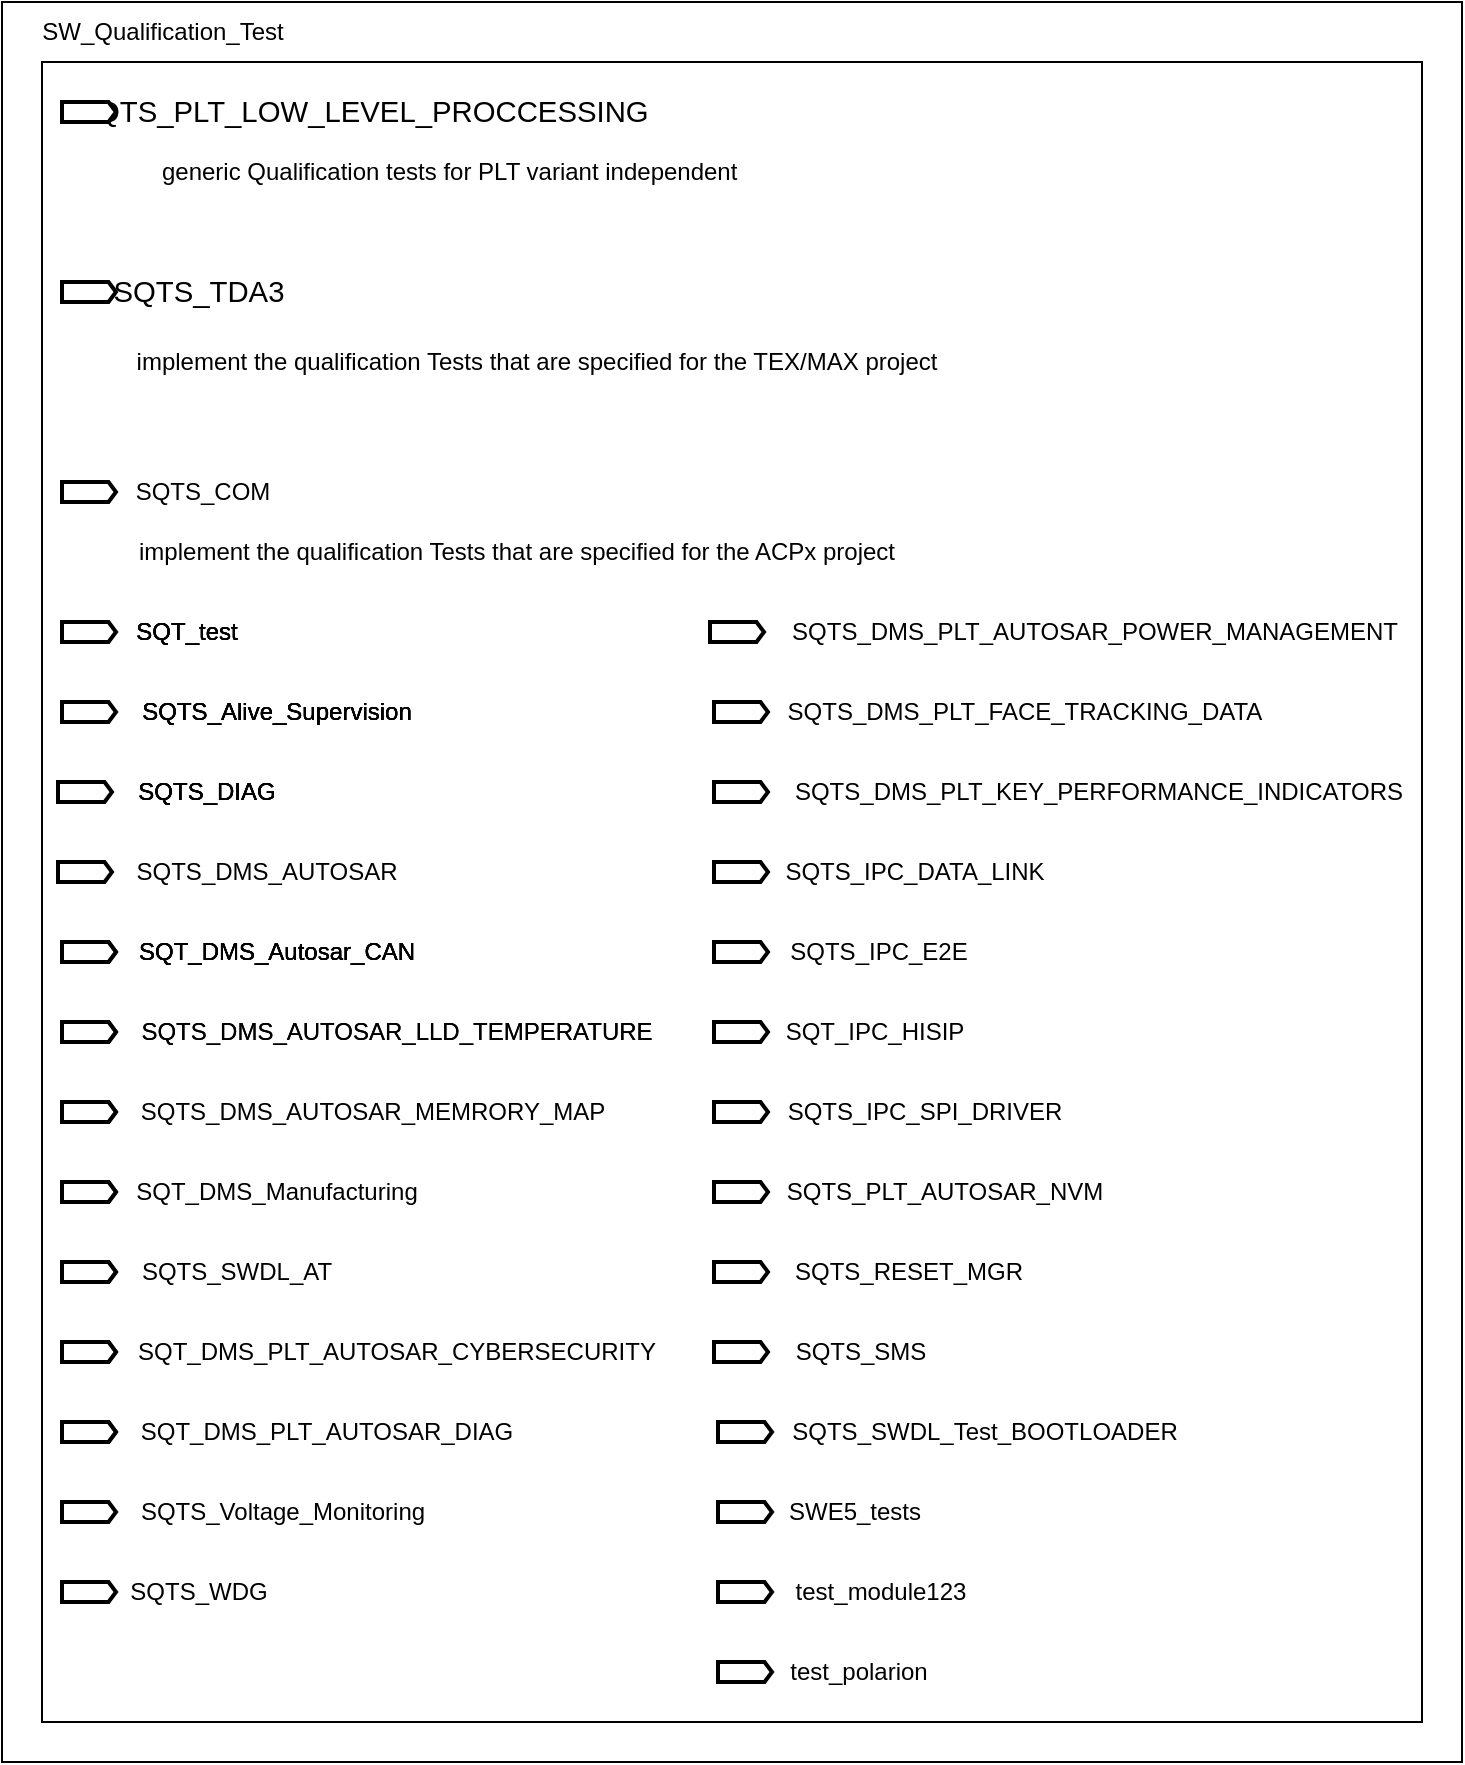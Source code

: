 <mxfile version="20.6.2" type="github">
  <diagram id="prtHgNgQTEPvFCAcTncT" name="Page-1">
    <mxGraphModel dx="1896" dy="1059" grid="1" gridSize="10" guides="1" tooltips="1" connect="1" arrows="1" fold="1" page="1" pageScale="1" pageWidth="827" pageHeight="1169" math="0" shadow="0">
      <root>
        <mxCell id="0" />
        <mxCell id="1" parent="0" />
        <mxCell id="NU90ZFJ5wZLl9fyoopw8-3" value="" style="rounded=0;whiteSpace=wrap;html=1;" vertex="1" parent="1">
          <mxGeometry x="60" y="30" width="730" height="880" as="geometry" />
        </mxCell>
        <mxCell id="NU90ZFJ5wZLl9fyoopw8-1" value="" style="rounded=0;whiteSpace=wrap;html=1;" vertex="1" parent="1">
          <mxGeometry x="80" y="60" width="690" height="830" as="geometry" />
        </mxCell>
        <mxCell id="NU90ZFJ5wZLl9fyoopw8-4" value="SW_Qualification_Test" style="text;html=1;resizable=0;autosize=1;align=center;verticalAlign=middle;points=[];fillColor=none;strokeColor=none;rounded=0;" vertex="1" parent="1">
          <mxGeometry x="70" y="30" width="140" height="30" as="geometry" />
        </mxCell>
        <mxCell id="NU90ZFJ5wZLl9fyoopw8-6" value="&lt;span style=&quot;font-size:11.0pt;font-family:&amp;quot;Calibri&amp;quot;,sans-serif;&lt;br/&gt;mso-ascii-theme-font:minor-latin;mso-fareast-font-family:&amp;quot;Times New Roman&amp;quot;;&lt;br/&gt;mso-fareast-theme-font:minor-fareast;mso-hansi-theme-font:minor-latin;&lt;br/&gt;mso-bidi-font-family:Arial;mso-bidi-theme-font:minor-bidi;mso-ansi-language:&lt;br/&gt;EN-US;mso-fareast-language:EN-US;mso-bidi-language:AR-SA&quot;&gt;SQTS_PLT_LOW_LEVEL_PROCCESSING&lt;/span&gt;" style="text;html=1;resizable=0;autosize=1;align=center;verticalAlign=middle;points=[];fillColor=none;strokeColor=none;rounded=0;" vertex="1" parent="1">
          <mxGeometry x="110" y="70" width="260" height="30" as="geometry" />
        </mxCell>
        <mxCell id="NU90ZFJ5wZLl9fyoopw8-7" value="" style="shape=mxgraph.arrows.signal-in_arrow;html=1;verticalLabelPosition=bottom;verticalAlign=top;strokeWidth=2;strokeColor=#000000;" vertex="1" parent="1">
          <mxGeometry x="90" y="80" width="27" height="10" as="geometry" />
        </mxCell>
        <mxCell id="NU90ZFJ5wZLl9fyoopw8-9" value="generic Qualification tests for PLT variant independent&amp;nbsp;" style="text;html=1;resizable=0;autosize=1;align=center;verticalAlign=middle;points=[];fillColor=none;strokeColor=none;rounded=0;" vertex="1" parent="1">
          <mxGeometry x="130" y="100" width="310" height="30" as="geometry" />
        </mxCell>
        <mxCell id="NU90ZFJ5wZLl9fyoopw8-12" value="&lt;span style=&quot;font-size:11.0pt;font-family:&amp;quot;Calibri&amp;quot;,sans-serif;&lt;br/&gt;mso-ascii-theme-font:minor-latin;mso-fareast-font-family:&amp;quot;Times New Roman&amp;quot;;&lt;br/&gt;mso-fareast-theme-font:minor-fareast;mso-hansi-theme-font:minor-latin;&lt;br/&gt;mso-bidi-font-family:Arial;mso-bidi-theme-font:minor-bidi;mso-ansi-language:&lt;br/&gt;EN-US;mso-fareast-language:EN-US;mso-bidi-language:AR-SA&quot;&gt;SQTS_TDA3&amp;nbsp;&lt;/span&gt;" style="text;html=1;resizable=0;autosize=1;align=center;verticalAlign=middle;points=[];fillColor=none;strokeColor=none;rounded=0;" vertex="1" parent="1">
          <mxGeometry x="110" y="160" width="100" height="30" as="geometry" />
        </mxCell>
        <mxCell id="NU90ZFJ5wZLl9fyoopw8-13" value="" style="shape=mxgraph.arrows.signal-in_arrow;html=1;verticalLabelPosition=bottom;verticalAlign=top;strokeWidth=2;strokeColor=#000000;" vertex="1" parent="1">
          <mxGeometry x="90" y="170" width="27" height="10" as="geometry" />
        </mxCell>
        <mxCell id="NU90ZFJ5wZLl9fyoopw8-14" value="implement the qualification Tests that are specified for the TEX/MAX project" style="text;html=1;resizable=0;autosize=1;align=center;verticalAlign=middle;points=[];fillColor=none;strokeColor=none;rounded=0;" vertex="1" parent="1">
          <mxGeometry x="117" y="195" width="420" height="30" as="geometry" />
        </mxCell>
        <mxCell id="NU90ZFJ5wZLl9fyoopw8-17" value="&lt;span&gt;SQTS_COM&lt;/span&gt;" style="text;html=1;resizable=0;autosize=1;align=center;verticalAlign=middle;points=[];fillColor=none;strokeColor=none;rounded=0;" vertex="1" parent="1">
          <mxGeometry x="115" y="260" width="90" height="30" as="geometry" />
        </mxCell>
        <mxCell id="NU90ZFJ5wZLl9fyoopw8-18" value="" style="shape=mxgraph.arrows.signal-in_arrow;html=1;verticalLabelPosition=bottom;verticalAlign=top;strokeWidth=2;strokeColor=#000000;" vertex="1" parent="1">
          <mxGeometry x="90" y="270" width="27" height="10" as="geometry" />
        </mxCell>
        <mxCell id="NU90ZFJ5wZLl9fyoopw8-19" value="implement the qualification Tests that are specified for the ACPx project" style="text;html=1;resizable=0;autosize=1;align=center;verticalAlign=middle;points=[];fillColor=none;strokeColor=none;rounded=0;" vertex="1" parent="1">
          <mxGeometry x="117" y="290" width="400" height="30" as="geometry" />
        </mxCell>
        <mxCell id="NU90ZFJ5wZLl9fyoopw8-32" value="SQT_test" style="text;html=1;resizable=0;autosize=1;align=center;verticalAlign=middle;points=[];fillColor=none;strokeColor=none;rounded=0;" vertex="1" parent="1">
          <mxGeometry x="117" y="330" width="70" height="30" as="geometry" />
        </mxCell>
        <mxCell id="NU90ZFJ5wZLl9fyoopw8-33" value="" style="shape=mxgraph.arrows.signal-in_arrow;html=1;verticalLabelPosition=bottom;verticalAlign=top;strokeWidth=2;strokeColor=#000000;" vertex="1" parent="1">
          <mxGeometry x="90" y="340" width="27" height="10" as="geometry" />
        </mxCell>
        <mxCell id="NU90ZFJ5wZLl9fyoopw8-34" value="SQTS_Alive_Supervision" style="text;html=1;resizable=0;autosize=1;align=center;verticalAlign=middle;points=[];fillColor=none;strokeColor=none;rounded=0;" vertex="1" parent="1">
          <mxGeometry x="117" y="370" width="160" height="30" as="geometry" />
        </mxCell>
        <mxCell id="NU90ZFJ5wZLl9fyoopw8-35" value="" style="shape=mxgraph.arrows.signal-in_arrow;html=1;verticalLabelPosition=bottom;verticalAlign=top;strokeWidth=2;strokeColor=#000000;" vertex="1" parent="1">
          <mxGeometry x="90" y="380" width="27" height="10" as="geometry" />
        </mxCell>
        <mxCell id="NU90ZFJ5wZLl9fyoopw8-36" value="SQTS_DIAG" style="text;html=1;resizable=0;autosize=1;align=center;verticalAlign=middle;points=[];fillColor=none;strokeColor=none;rounded=0;" vertex="1" parent="1">
          <mxGeometry x="117" y="410" width="90" height="30" as="geometry" />
        </mxCell>
        <mxCell id="NU90ZFJ5wZLl9fyoopw8-38" value="SQTS_DMS_AUTOSAR" style="text;html=1;resizable=0;autosize=1;align=center;verticalAlign=middle;points=[];fillColor=none;strokeColor=none;rounded=0;" vertex="1" parent="1">
          <mxGeometry x="117" y="450" width="150" height="30" as="geometry" />
        </mxCell>
        <mxCell id="NU90ZFJ5wZLl9fyoopw8-40" value="SQT_DMS_Autosar_CAN" style="text;html=1;resizable=0;autosize=1;align=center;verticalAlign=middle;points=[];fillColor=none;strokeColor=none;rounded=0;" vertex="1" parent="1">
          <mxGeometry x="117" y="490" width="160" height="30" as="geometry" />
        </mxCell>
        <mxCell id="NU90ZFJ5wZLl9fyoopw8-42" value="SQTS_DMS_AUTOSAR_LLD_TEMPERATURE" style="text;html=1;resizable=0;autosize=1;align=center;verticalAlign=middle;points=[];fillColor=none;strokeColor=none;rounded=0;" vertex="1" parent="1">
          <mxGeometry x="117" y="530" width="280" height="30" as="geometry" />
        </mxCell>
        <mxCell id="NU90ZFJ5wZLl9fyoopw8-44" value="SQTS_DMS_AUTOSAR_MEMRORY_MAP" style="text;html=1;resizable=0;autosize=1;align=center;verticalAlign=middle;points=[];fillColor=none;strokeColor=none;rounded=0;" vertex="1" parent="1">
          <mxGeometry x="115" y="569.5" width="260" height="30" as="geometry" />
        </mxCell>
        <mxCell id="NU90ZFJ5wZLl9fyoopw8-46" value="" style="shape=mxgraph.arrows.signal-in_arrow;html=1;verticalLabelPosition=bottom;verticalAlign=top;strokeWidth=2;strokeColor=#000000;" vertex="1" parent="1">
          <mxGeometry x="88" y="420" width="27" height="10" as="geometry" />
        </mxCell>
        <mxCell id="NU90ZFJ5wZLl9fyoopw8-47" value="" style="shape=mxgraph.arrows.signal-in_arrow;html=1;verticalLabelPosition=bottom;verticalAlign=top;strokeWidth=2;strokeColor=#000000;" vertex="1" parent="1">
          <mxGeometry x="88" y="460" width="27" height="10" as="geometry" />
        </mxCell>
        <mxCell id="NU90ZFJ5wZLl9fyoopw8-52" value="" style="shape=mxgraph.arrows.signal-in_arrow;html=1;verticalLabelPosition=bottom;verticalAlign=top;strokeWidth=2;strokeColor=#000000;" vertex="1" parent="1">
          <mxGeometry x="90" y="500" width="27" height="10" as="geometry" />
        </mxCell>
        <mxCell id="NU90ZFJ5wZLl9fyoopw8-53" value="" style="shape=mxgraph.arrows.signal-in_arrow;html=1;verticalLabelPosition=bottom;verticalAlign=top;strokeWidth=2;strokeColor=#000000;" vertex="1" parent="1">
          <mxGeometry x="90" y="540" width="27" height="10" as="geometry" />
        </mxCell>
        <mxCell id="NU90ZFJ5wZLl9fyoopw8-56" value="" style="shape=mxgraph.arrows.signal-in_arrow;html=1;verticalLabelPosition=bottom;verticalAlign=top;strokeWidth=2;strokeColor=#000000;" vertex="1" parent="1">
          <mxGeometry x="90" y="580" width="27" height="10" as="geometry" />
        </mxCell>
        <mxCell id="NU90ZFJ5wZLl9fyoopw8-57" value="" style="shape=mxgraph.arrows.signal-in_arrow;html=1;verticalLabelPosition=bottom;verticalAlign=top;strokeWidth=2;strokeColor=#000000;" vertex="1" parent="1">
          <mxGeometry x="90" y="620" width="27" height="10" as="geometry" />
        </mxCell>
        <mxCell id="NU90ZFJ5wZLl9fyoopw8-58" value="" style="shape=mxgraph.arrows.signal-in_arrow;html=1;verticalLabelPosition=bottom;verticalAlign=top;strokeWidth=2;strokeColor=#000000;" vertex="1" parent="1">
          <mxGeometry x="90" y="660" width="27" height="10" as="geometry" />
        </mxCell>
        <mxCell id="NU90ZFJ5wZLl9fyoopw8-59" value="" style="shape=mxgraph.arrows.signal-in_arrow;html=1;verticalLabelPosition=bottom;verticalAlign=top;strokeWidth=2;strokeColor=#000000;" vertex="1" parent="1">
          <mxGeometry x="90" y="700" width="27" height="10" as="geometry" />
        </mxCell>
        <mxCell id="NU90ZFJ5wZLl9fyoopw8-60" value="" style="shape=mxgraph.arrows.signal-in_arrow;html=1;verticalLabelPosition=bottom;verticalAlign=top;strokeWidth=2;strokeColor=#000000;" vertex="1" parent="1">
          <mxGeometry x="90" y="740" width="27" height="10" as="geometry" />
        </mxCell>
        <mxCell id="NU90ZFJ5wZLl9fyoopw8-62" value="SQT_test" style="text;html=1;resizable=0;autosize=1;align=center;verticalAlign=middle;points=[];fillColor=none;strokeColor=none;rounded=0;" vertex="1" parent="1">
          <mxGeometry x="117" y="330" width="70" height="30" as="geometry" />
        </mxCell>
        <mxCell id="NU90ZFJ5wZLl9fyoopw8-63" value="SQTS_Alive_Supervision" style="text;html=1;resizable=0;autosize=1;align=center;verticalAlign=middle;points=[];fillColor=none;strokeColor=none;rounded=0;" vertex="1" parent="1">
          <mxGeometry x="117" y="370" width="160" height="30" as="geometry" />
        </mxCell>
        <mxCell id="NU90ZFJ5wZLl9fyoopw8-64" value="SQTS_DIAG" style="text;html=1;resizable=0;autosize=1;align=center;verticalAlign=middle;points=[];fillColor=none;strokeColor=none;rounded=0;" vertex="1" parent="1">
          <mxGeometry x="117" y="410" width="90" height="30" as="geometry" />
        </mxCell>
        <mxCell id="NU90ZFJ5wZLl9fyoopw8-65" value="SQT_DMS_Autosar_CAN" style="text;html=1;resizable=0;autosize=1;align=center;verticalAlign=middle;points=[];fillColor=none;strokeColor=none;rounded=0;" vertex="1" parent="1">
          <mxGeometry x="117" y="490" width="160" height="30" as="geometry" />
        </mxCell>
        <mxCell id="NU90ZFJ5wZLl9fyoopw8-66" value="SQT_test" style="text;html=1;resizable=0;autosize=1;align=center;verticalAlign=middle;points=[];fillColor=none;strokeColor=none;rounded=0;" vertex="1" parent="1">
          <mxGeometry x="117" y="330" width="70" height="30" as="geometry" />
        </mxCell>
        <mxCell id="NU90ZFJ5wZLl9fyoopw8-67" value="SQTS_Alive_Supervision" style="text;html=1;resizable=0;autosize=1;align=center;verticalAlign=middle;points=[];fillColor=none;strokeColor=none;rounded=0;" vertex="1" parent="1">
          <mxGeometry x="117" y="370" width="160" height="30" as="geometry" />
        </mxCell>
        <mxCell id="NU90ZFJ5wZLl9fyoopw8-68" value="SQTS_DIAG" style="text;html=1;resizable=0;autosize=1;align=center;verticalAlign=middle;points=[];fillColor=none;strokeColor=none;rounded=0;" vertex="1" parent="1">
          <mxGeometry x="117" y="410" width="90" height="30" as="geometry" />
        </mxCell>
        <mxCell id="NU90ZFJ5wZLl9fyoopw8-69" value="SQT_DMS_Autosar_CAN" style="text;html=1;resizable=0;autosize=1;align=center;verticalAlign=middle;points=[];fillColor=none;strokeColor=none;rounded=0;" vertex="1" parent="1">
          <mxGeometry x="117" y="490" width="160" height="30" as="geometry" />
        </mxCell>
        <mxCell id="NU90ZFJ5wZLl9fyoopw8-70" value="SQT_test" style="text;html=1;resizable=0;autosize=1;align=center;verticalAlign=middle;points=[];fillColor=none;strokeColor=none;rounded=0;" vertex="1" parent="1">
          <mxGeometry x="117" y="330" width="70" height="30" as="geometry" />
        </mxCell>
        <mxCell id="NU90ZFJ5wZLl9fyoopw8-71" value="SQTS_Alive_Supervision" style="text;html=1;resizable=0;autosize=1;align=center;verticalAlign=middle;points=[];fillColor=none;strokeColor=none;rounded=0;" vertex="1" parent="1">
          <mxGeometry x="117" y="370" width="160" height="30" as="geometry" />
        </mxCell>
        <mxCell id="NU90ZFJ5wZLl9fyoopw8-72" value="SQTS_DIAG" style="text;html=1;resizable=0;autosize=1;align=center;verticalAlign=middle;points=[];fillColor=none;strokeColor=none;rounded=0;" vertex="1" parent="1">
          <mxGeometry x="117" y="410" width="90" height="30" as="geometry" />
        </mxCell>
        <mxCell id="NU90ZFJ5wZLl9fyoopw8-73" value="SQT_DMS_Autosar_CAN" style="text;html=1;resizable=0;autosize=1;align=center;verticalAlign=middle;points=[];fillColor=none;strokeColor=none;rounded=0;" vertex="1" parent="1">
          <mxGeometry x="117" y="490" width="160" height="30" as="geometry" />
        </mxCell>
        <mxCell id="NU90ZFJ5wZLl9fyoopw8-75" value="SQTS_DMS_AUTOSAR_LLD_TEMPERATURE" style="text;html=1;resizable=0;autosize=1;align=center;verticalAlign=middle;points=[];fillColor=none;strokeColor=none;rounded=0;" vertex="1" parent="1">
          <mxGeometry x="117" y="530" width="280" height="30" as="geometry" />
        </mxCell>
        <mxCell id="NU90ZFJ5wZLl9fyoopw8-76" value="SQT_DMS_PLT_AUTOSAR_DIAG" style="text;html=1;resizable=0;autosize=1;align=center;verticalAlign=middle;points=[];fillColor=none;strokeColor=none;rounded=0;" vertex="1" parent="1">
          <mxGeometry x="117" y="730" width="210" height="30" as="geometry" />
        </mxCell>
        <mxCell id="NU90ZFJ5wZLl9fyoopw8-77" value="SQT_DMS_Manufacturing" style="text;html=1;resizable=0;autosize=1;align=center;verticalAlign=middle;points=[];fillColor=none;strokeColor=none;rounded=0;" vertex="1" parent="1">
          <mxGeometry x="117" y="610" width="160" height="30" as="geometry" />
        </mxCell>
        <mxCell id="NU90ZFJ5wZLl9fyoopw8-78" value="SQTS_SWDL_AT" style="text;html=1;resizable=0;autosize=1;align=center;verticalAlign=middle;points=[];fillColor=none;strokeColor=none;rounded=0;" vertex="1" parent="1">
          <mxGeometry x="117" y="650" width="120" height="30" as="geometry" />
        </mxCell>
        <mxCell id="NU90ZFJ5wZLl9fyoopw8-79" value="SQT_DMS_PLT_AUTOSAR_CYBERSECURITY" style="text;html=1;resizable=0;autosize=1;align=center;verticalAlign=middle;points=[];fillColor=none;strokeColor=none;rounded=0;" vertex="1" parent="1">
          <mxGeometry x="117" y="690" width="280" height="30" as="geometry" />
        </mxCell>
        <mxCell id="NU90ZFJ5wZLl9fyoopw8-80" value="SQTS_DMS_PLT_AUTOSAR_POWER_MANAGEMENT" style="text;html=1;resizable=0;autosize=1;align=center;verticalAlign=middle;points=[];fillColor=none;strokeColor=none;rounded=0;" vertex="1" parent="1">
          <mxGeometry x="441" y="330" width="330" height="30" as="geometry" />
        </mxCell>
        <mxCell id="NU90ZFJ5wZLl9fyoopw8-81" value="SQTS_DMS_PLT_KEY_PERFORMANCE_INDICATORS" style="text;html=1;resizable=0;autosize=1;align=center;verticalAlign=middle;points=[];fillColor=none;strokeColor=none;rounded=0;" vertex="1" parent="1">
          <mxGeometry x="443" y="410" width="330" height="30" as="geometry" />
        </mxCell>
        <mxCell id="NU90ZFJ5wZLl9fyoopw8-82" value="SQTS_DMS_PLT_FACE_TRACKING_DATA" style="text;html=1;resizable=0;autosize=1;align=center;verticalAlign=middle;points=[];fillColor=none;strokeColor=none;rounded=0;" vertex="1" parent="1">
          <mxGeometry x="441" y="370" width="260" height="30" as="geometry" />
        </mxCell>
        <mxCell id="NU90ZFJ5wZLl9fyoopw8-83" value="" style="shape=mxgraph.arrows.signal-in_arrow;html=1;verticalLabelPosition=bottom;verticalAlign=top;strokeWidth=2;strokeColor=#000000;" vertex="1" parent="1">
          <mxGeometry x="90" y="740" width="27" height="10" as="geometry" />
        </mxCell>
        <mxCell id="NU90ZFJ5wZLl9fyoopw8-84" value="" style="shape=mxgraph.arrows.signal-in_arrow;html=1;verticalLabelPosition=bottom;verticalAlign=top;strokeWidth=2;strokeColor=#000000;" vertex="1" parent="1">
          <mxGeometry x="90" y="700" width="27" height="10" as="geometry" />
        </mxCell>
        <mxCell id="NU90ZFJ5wZLl9fyoopw8-85" value="" style="shape=mxgraph.arrows.signal-in_arrow;html=1;verticalLabelPosition=bottom;verticalAlign=top;strokeWidth=2;strokeColor=#000000;" vertex="1" parent="1">
          <mxGeometry x="90" y="660" width="27" height="10" as="geometry" />
        </mxCell>
        <mxCell id="NU90ZFJ5wZLl9fyoopw8-86" value="" style="shape=mxgraph.arrows.signal-in_arrow;html=1;verticalLabelPosition=bottom;verticalAlign=top;strokeWidth=2;strokeColor=#000000;" vertex="1" parent="1">
          <mxGeometry x="90" y="620" width="27" height="10" as="geometry" />
        </mxCell>
        <mxCell id="NU90ZFJ5wZLl9fyoopw8-87" value="" style="shape=mxgraph.arrows.signal-in_arrow;html=1;verticalLabelPosition=bottom;verticalAlign=top;strokeWidth=2;strokeColor=#000000;" vertex="1" parent="1">
          <mxGeometry x="90" y="580" width="27" height="10" as="geometry" />
        </mxCell>
        <mxCell id="NU90ZFJ5wZLl9fyoopw8-88" value="" style="shape=mxgraph.arrows.signal-in_arrow;html=1;verticalLabelPosition=bottom;verticalAlign=top;strokeWidth=2;strokeColor=#000000;" vertex="1" parent="1">
          <mxGeometry x="90" y="540" width="27" height="10" as="geometry" />
        </mxCell>
        <mxCell id="NU90ZFJ5wZLl9fyoopw8-89" value="" style="shape=mxgraph.arrows.signal-in_arrow;html=1;verticalLabelPosition=bottom;verticalAlign=top;strokeWidth=2;strokeColor=#000000;" vertex="1" parent="1">
          <mxGeometry x="90" y="500" width="27" height="10" as="geometry" />
        </mxCell>
        <mxCell id="NU90ZFJ5wZLl9fyoopw8-90" value="" style="shape=mxgraph.arrows.signal-in_arrow;html=1;verticalLabelPosition=bottom;verticalAlign=top;strokeWidth=2;strokeColor=#000000;" vertex="1" parent="1">
          <mxGeometry x="414" y="340" width="27" height="10" as="geometry" />
        </mxCell>
        <mxCell id="NU90ZFJ5wZLl9fyoopw8-91" value="" style="shape=mxgraph.arrows.signal-in_arrow;html=1;verticalLabelPosition=bottom;verticalAlign=top;strokeWidth=2;strokeColor=#000000;" vertex="1" parent="1">
          <mxGeometry x="416" y="620" width="27" height="10" as="geometry" />
        </mxCell>
        <mxCell id="NU90ZFJ5wZLl9fyoopw8-92" value="" style="shape=mxgraph.arrows.signal-in_arrow;html=1;verticalLabelPosition=bottom;verticalAlign=top;strokeWidth=2;strokeColor=#000000;" vertex="1" parent="1">
          <mxGeometry x="416" y="580" width="27" height="10" as="geometry" />
        </mxCell>
        <mxCell id="NU90ZFJ5wZLl9fyoopw8-93" value="" style="shape=mxgraph.arrows.signal-in_arrow;html=1;verticalLabelPosition=bottom;verticalAlign=top;strokeWidth=2;strokeColor=#000000;" vertex="1" parent="1">
          <mxGeometry x="416" y="540" width="27" height="10" as="geometry" />
        </mxCell>
        <mxCell id="NU90ZFJ5wZLl9fyoopw8-94" value="" style="shape=mxgraph.arrows.signal-in_arrow;html=1;verticalLabelPosition=bottom;verticalAlign=top;strokeWidth=2;strokeColor=#000000;" vertex="1" parent="1">
          <mxGeometry x="416" y="500" width="27" height="10" as="geometry" />
        </mxCell>
        <mxCell id="NU90ZFJ5wZLl9fyoopw8-95" value="" style="shape=mxgraph.arrows.signal-in_arrow;html=1;verticalLabelPosition=bottom;verticalAlign=top;strokeWidth=2;strokeColor=#000000;" vertex="1" parent="1">
          <mxGeometry x="416" y="460" width="27" height="10" as="geometry" />
        </mxCell>
        <mxCell id="NU90ZFJ5wZLl9fyoopw8-96" value="" style="shape=mxgraph.arrows.signal-in_arrow;html=1;verticalLabelPosition=bottom;verticalAlign=top;strokeWidth=2;strokeColor=#000000;" vertex="1" parent="1">
          <mxGeometry x="416" y="420" width="27" height="10" as="geometry" />
        </mxCell>
        <mxCell id="NU90ZFJ5wZLl9fyoopw8-97" value="" style="shape=mxgraph.arrows.signal-in_arrow;html=1;verticalLabelPosition=bottom;verticalAlign=top;strokeWidth=2;strokeColor=#000000;" vertex="1" parent="1">
          <mxGeometry x="416" y="380" width="27" height="10" as="geometry" />
        </mxCell>
        <mxCell id="NU90ZFJ5wZLl9fyoopw8-98" value="SQTS_IPC_SPI_DRIVER" style="text;html=1;resizable=0;autosize=1;align=center;verticalAlign=middle;points=[];fillColor=none;strokeColor=none;rounded=0;" vertex="1" parent="1">
          <mxGeometry x="441" y="570" width="160" height="30" as="geometry" />
        </mxCell>
        <mxCell id="NU90ZFJ5wZLl9fyoopw8-99" value="SQTS_SMS" style="text;html=1;resizable=0;autosize=1;align=center;verticalAlign=middle;points=[];fillColor=none;strokeColor=none;rounded=0;" vertex="1" parent="1">
          <mxGeometry x="444" y="690" width="90" height="30" as="geometry" />
        </mxCell>
        <mxCell id="NU90ZFJ5wZLl9fyoopw8-100" value="SQTS_IPC_DATA_LINK" style="text;html=1;resizable=0;autosize=1;align=center;verticalAlign=middle;points=[];fillColor=none;strokeColor=none;rounded=0;" vertex="1" parent="1">
          <mxGeometry x="441" y="450" width="150" height="30" as="geometry" />
        </mxCell>
        <mxCell id="NU90ZFJ5wZLl9fyoopw8-101" value="SQTS_IPC_E2E" style="text;html=1;resizable=0;autosize=1;align=center;verticalAlign=middle;points=[];fillColor=none;strokeColor=none;rounded=0;" vertex="1" parent="1">
          <mxGeometry x="443" y="490" width="110" height="30" as="geometry" />
        </mxCell>
        <mxCell id="NU90ZFJ5wZLl9fyoopw8-102" value="SQT_IPC_HISIP" style="text;html=1;resizable=0;autosize=1;align=center;verticalAlign=middle;points=[];fillColor=none;strokeColor=none;rounded=0;" vertex="1" parent="1">
          <mxGeometry x="441" y="530" width="110" height="30" as="geometry" />
        </mxCell>
        <mxCell id="NU90ZFJ5wZLl9fyoopw8-103" value="SQTS_PLT_AUTOSAR_NVM" style="text;html=1;resizable=0;autosize=1;align=center;verticalAlign=middle;points=[];fillColor=none;strokeColor=none;rounded=0;" vertex="1" parent="1">
          <mxGeometry x="441" y="610" width="180" height="30" as="geometry" />
        </mxCell>
        <mxCell id="NU90ZFJ5wZLl9fyoopw8-104" value="SQTS_RESET_MGR" style="text;html=1;resizable=0;autosize=1;align=center;verticalAlign=middle;points=[];fillColor=none;strokeColor=none;rounded=0;" vertex="1" parent="1">
          <mxGeometry x="443" y="650" width="140" height="30" as="geometry" />
        </mxCell>
        <mxCell id="NU90ZFJ5wZLl9fyoopw8-105" value="SWE5_tests" style="text;html=1;resizable=0;autosize=1;align=center;verticalAlign=middle;points=[];fillColor=none;strokeColor=none;rounded=0;" vertex="1" parent="1">
          <mxGeometry x="441" y="770" width="90" height="30" as="geometry" />
        </mxCell>
        <mxCell id="NU90ZFJ5wZLl9fyoopw8-106" value="SQTS_SWDL_Test_BOOTLOADER" style="text;html=1;resizable=0;autosize=1;align=center;verticalAlign=middle;points=[];fillColor=none;strokeColor=none;rounded=0;" vertex="1" parent="1">
          <mxGeometry x="441" y="730" width="220" height="30" as="geometry" />
        </mxCell>
        <mxCell id="NU90ZFJ5wZLl9fyoopw8-107" value="SQTS_Voltage_Monitoring" style="text;html=1;resizable=0;autosize=1;align=center;verticalAlign=middle;points=[];fillColor=none;strokeColor=none;rounded=0;" vertex="1" parent="1">
          <mxGeometry x="115" y="770" width="170" height="30" as="geometry" />
        </mxCell>
        <mxCell id="NU90ZFJ5wZLl9fyoopw8-108" value="SQTS_WDG" style="text;html=1;resizable=0;autosize=1;align=center;verticalAlign=middle;points=[];fillColor=none;strokeColor=none;rounded=0;" vertex="1" parent="1">
          <mxGeometry x="113" y="810" width="90" height="30" as="geometry" />
        </mxCell>
        <mxCell id="NU90ZFJ5wZLl9fyoopw8-109" value="test_module123" style="text;html=1;resizable=0;autosize=1;align=center;verticalAlign=middle;points=[];fillColor=none;strokeColor=none;rounded=0;" vertex="1" parent="1">
          <mxGeometry x="444" y="810" width="110" height="30" as="geometry" />
        </mxCell>
        <mxCell id="NU90ZFJ5wZLl9fyoopw8-111" value="test_polarion" style="text;html=1;resizable=0;autosize=1;align=center;verticalAlign=middle;points=[];fillColor=none;strokeColor=none;rounded=0;" vertex="1" parent="1">
          <mxGeometry x="443" y="850" width="90" height="30" as="geometry" />
        </mxCell>
        <mxCell id="NU90ZFJ5wZLl9fyoopw8-112" value="" style="shape=mxgraph.arrows.signal-in_arrow;html=1;verticalLabelPosition=bottom;verticalAlign=top;strokeWidth=2;strokeColor=#000000;" vertex="1" parent="1">
          <mxGeometry x="416" y="660" width="27" height="10" as="geometry" />
        </mxCell>
        <mxCell id="NU90ZFJ5wZLl9fyoopw8-113" value="" style="shape=mxgraph.arrows.signal-in_arrow;html=1;verticalLabelPosition=bottom;verticalAlign=top;strokeWidth=2;strokeColor=#000000;" vertex="1" parent="1">
          <mxGeometry x="416" y="700" width="27" height="10" as="geometry" />
        </mxCell>
        <mxCell id="NU90ZFJ5wZLl9fyoopw8-115" value="" style="shape=mxgraph.arrows.signal-in_arrow;html=1;verticalLabelPosition=bottom;verticalAlign=top;strokeWidth=2;strokeColor=#000000;" vertex="1" parent="1">
          <mxGeometry x="418" y="860" width="27" height="10" as="geometry" />
        </mxCell>
        <mxCell id="NU90ZFJ5wZLl9fyoopw8-116" value="" style="shape=mxgraph.arrows.signal-in_arrow;html=1;verticalLabelPosition=bottom;verticalAlign=top;strokeWidth=2;strokeColor=#000000;" vertex="1" parent="1">
          <mxGeometry x="418" y="820" width="27" height="10" as="geometry" />
        </mxCell>
        <mxCell id="NU90ZFJ5wZLl9fyoopw8-117" value="" style="shape=mxgraph.arrows.signal-in_arrow;html=1;verticalLabelPosition=bottom;verticalAlign=top;strokeWidth=2;strokeColor=#000000;" vertex="1" parent="1">
          <mxGeometry x="418" y="780" width="27" height="10" as="geometry" />
        </mxCell>
        <mxCell id="NU90ZFJ5wZLl9fyoopw8-118" value="" style="shape=mxgraph.arrows.signal-in_arrow;html=1;verticalLabelPosition=bottom;verticalAlign=top;strokeWidth=2;strokeColor=#000000;" vertex="1" parent="1">
          <mxGeometry x="90" y="820" width="27" height="10" as="geometry" />
        </mxCell>
        <mxCell id="NU90ZFJ5wZLl9fyoopw8-119" value="" style="shape=mxgraph.arrows.signal-in_arrow;html=1;verticalLabelPosition=bottom;verticalAlign=top;strokeWidth=2;strokeColor=#000000;" vertex="1" parent="1">
          <mxGeometry x="90" y="780" width="27" height="10" as="geometry" />
        </mxCell>
        <mxCell id="NU90ZFJ5wZLl9fyoopw8-120" value="" style="shape=mxgraph.arrows.signal-in_arrow;html=1;verticalLabelPosition=bottom;verticalAlign=top;strokeWidth=2;strokeColor=#000000;" vertex="1" parent="1">
          <mxGeometry x="418" y="740" width="27" height="10" as="geometry" />
        </mxCell>
      </root>
    </mxGraphModel>
  </diagram>
</mxfile>
